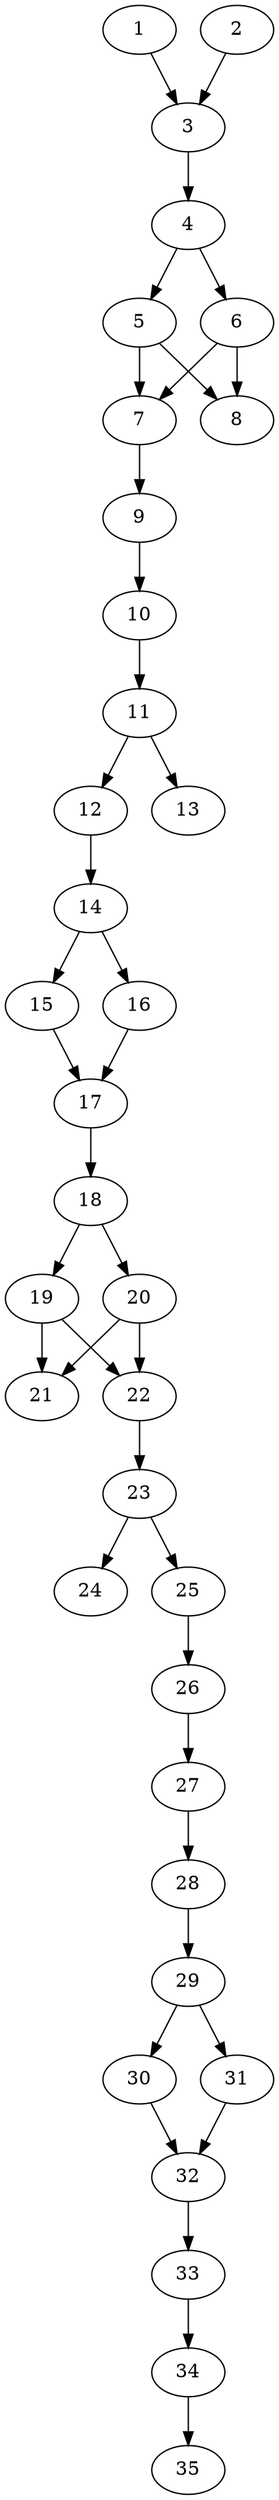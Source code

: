 // DAG automatically generated by daggen at Thu Oct  3 14:05:36 2019
// ./daggen --dot -n 35 --ccr 0.4 --fat 0.3 --regular 0.9 --density 0.9 --mindata 5242880 --maxdata 52428800 
digraph G {
  1 [size="46799360", alpha="0.03", expect_size="18719744"] 
  1 -> 3 [size ="18719744"]
  2 [size="117017600", alpha="0.17", expect_size="46807040"] 
  2 -> 3 [size ="46807040"]
  3 [size="121891840", alpha="0.10", expect_size="48756736"] 
  3 -> 4 [size ="48756736"]
  4 [size="104629760", alpha="0.17", expect_size="41851904"] 
  4 -> 5 [size ="41851904"]
  4 -> 6 [size ="41851904"]
  5 [size="15372800", alpha="0.02", expect_size="6149120"] 
  5 -> 7 [size ="6149120"]
  5 -> 8 [size ="6149120"]
  6 [size="99077120", alpha="0.07", expect_size="39630848"] 
  6 -> 7 [size ="39630848"]
  6 -> 8 [size ="39630848"]
  7 [size="86151680", alpha="0.08", expect_size="34460672"] 
  7 -> 9 [size ="34460672"]
  8 [size="73387520", alpha="0.15", expect_size="29355008"] 
  9 [size="127557120", alpha="0.13", expect_size="51022848"] 
  9 -> 10 [size ="51022848"]
  10 [size="53516800", alpha="0.18", expect_size="21406720"] 
  10 -> 11 [size ="21406720"]
  11 [size="119311360", alpha="0.13", expect_size="47724544"] 
  11 -> 12 [size ="47724544"]
  11 -> 13 [size ="47724544"]
  12 [size="17781760", alpha="0.05", expect_size="7112704"] 
  12 -> 14 [size ="7112704"]
  13 [size="119001600", alpha="0.06", expect_size="47600640"] 
  14 [size="62192640", alpha="0.08", expect_size="24877056"] 
  14 -> 15 [size ="24877056"]
  14 -> 16 [size ="24877056"]
  15 [size="45150720", alpha="0.07", expect_size="18060288"] 
  15 -> 17 [size ="18060288"]
  16 [size="54909440", alpha="0.13", expect_size="21963776"] 
  16 -> 17 [size ="21963776"]
  17 [size="98247680", alpha="0.18", expect_size="39299072"] 
  17 -> 18 [size ="39299072"]
  18 [size="25267200", alpha="0.10", expect_size="10106880"] 
  18 -> 19 [size ="10106880"]
  18 -> 20 [size ="10106880"]
  19 [size="112189440", alpha="0.08", expect_size="44875776"] 
  19 -> 21 [size ="44875776"]
  19 -> 22 [size ="44875776"]
  20 [size="69621760", alpha="0.13", expect_size="27848704"] 
  20 -> 21 [size ="27848704"]
  20 -> 22 [size ="27848704"]
  21 [size="56829440", alpha="0.04", expect_size="22731776"] 
  22 [size="16176640", alpha="0.13", expect_size="6470656"] 
  22 -> 23 [size ="6470656"]
  23 [size="46673920", alpha="0.00", expect_size="18669568"] 
  23 -> 24 [size ="18669568"]
  23 -> 25 [size ="18669568"]
  24 [size="80051200", alpha="0.03", expect_size="32020480"] 
  25 [size="129968640", alpha="0.06", expect_size="51987456"] 
  25 -> 26 [size ="51987456"]
  26 [size="55124480", alpha="0.03", expect_size="22049792"] 
  26 -> 27 [size ="22049792"]
  27 [size="16716800", alpha="0.13", expect_size="6686720"] 
  27 -> 28 [size ="6686720"]
  28 [size="122242560", alpha="0.14", expect_size="48897024"] 
  28 -> 29 [size ="48897024"]
  29 [size="64256000", alpha="0.13", expect_size="25702400"] 
  29 -> 30 [size ="25702400"]
  29 -> 31 [size ="25702400"]
  30 [size="110215680", alpha="0.20", expect_size="44086272"] 
  30 -> 32 [size ="44086272"]
  31 [size="69800960", alpha="0.04", expect_size="27920384"] 
  31 -> 32 [size ="27920384"]
  32 [size="94666240", alpha="0.09", expect_size="37866496"] 
  32 -> 33 [size ="37866496"]
  33 [size="52794880", alpha="0.13", expect_size="21117952"] 
  33 -> 34 [size ="21117952"]
  34 [size="52971520", alpha="0.04", expect_size="21188608"] 
  34 -> 35 [size ="21188608"]
  35 [size="68759040", alpha="0.01", expect_size="27503616"] 
}
